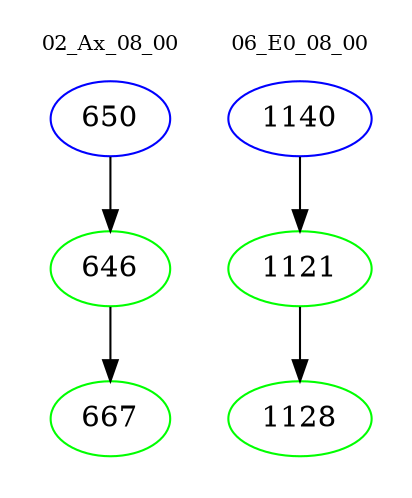 digraph{
subgraph cluster_0 {
color = white
label = "02_Ax_08_00";
fontsize=10;
T0_650 [label="650", color="blue"]
T0_650 -> T0_646 [color="black"]
T0_646 [label="646", color="green"]
T0_646 -> T0_667 [color="black"]
T0_667 [label="667", color="green"]
}
subgraph cluster_1 {
color = white
label = "06_E0_08_00";
fontsize=10;
T1_1140 [label="1140", color="blue"]
T1_1140 -> T1_1121 [color="black"]
T1_1121 [label="1121", color="green"]
T1_1121 -> T1_1128 [color="black"]
T1_1128 [label="1128", color="green"]
}
}
